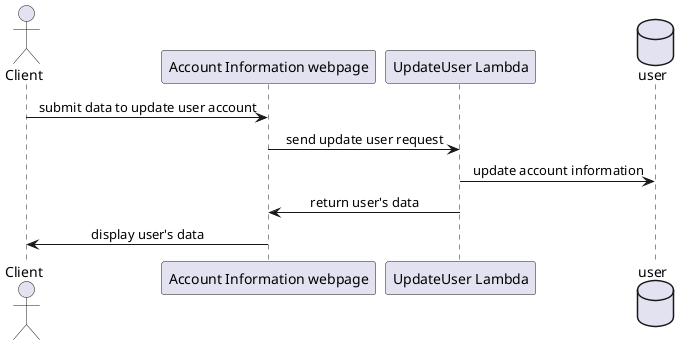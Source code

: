 @startuml UpdateUser_SD

skinparam SequenceMessageAlignment center
actor Client as cl
participant "Account Information webpage" as caw
participant "UpdateUser Lambda" as cul
database user 

cl -> caw : submit data to update user account
caw -> cul : send update user request
cul -> user : update account information
cul -> caw : return user's data
caw -> cl : display user's data

@enduml